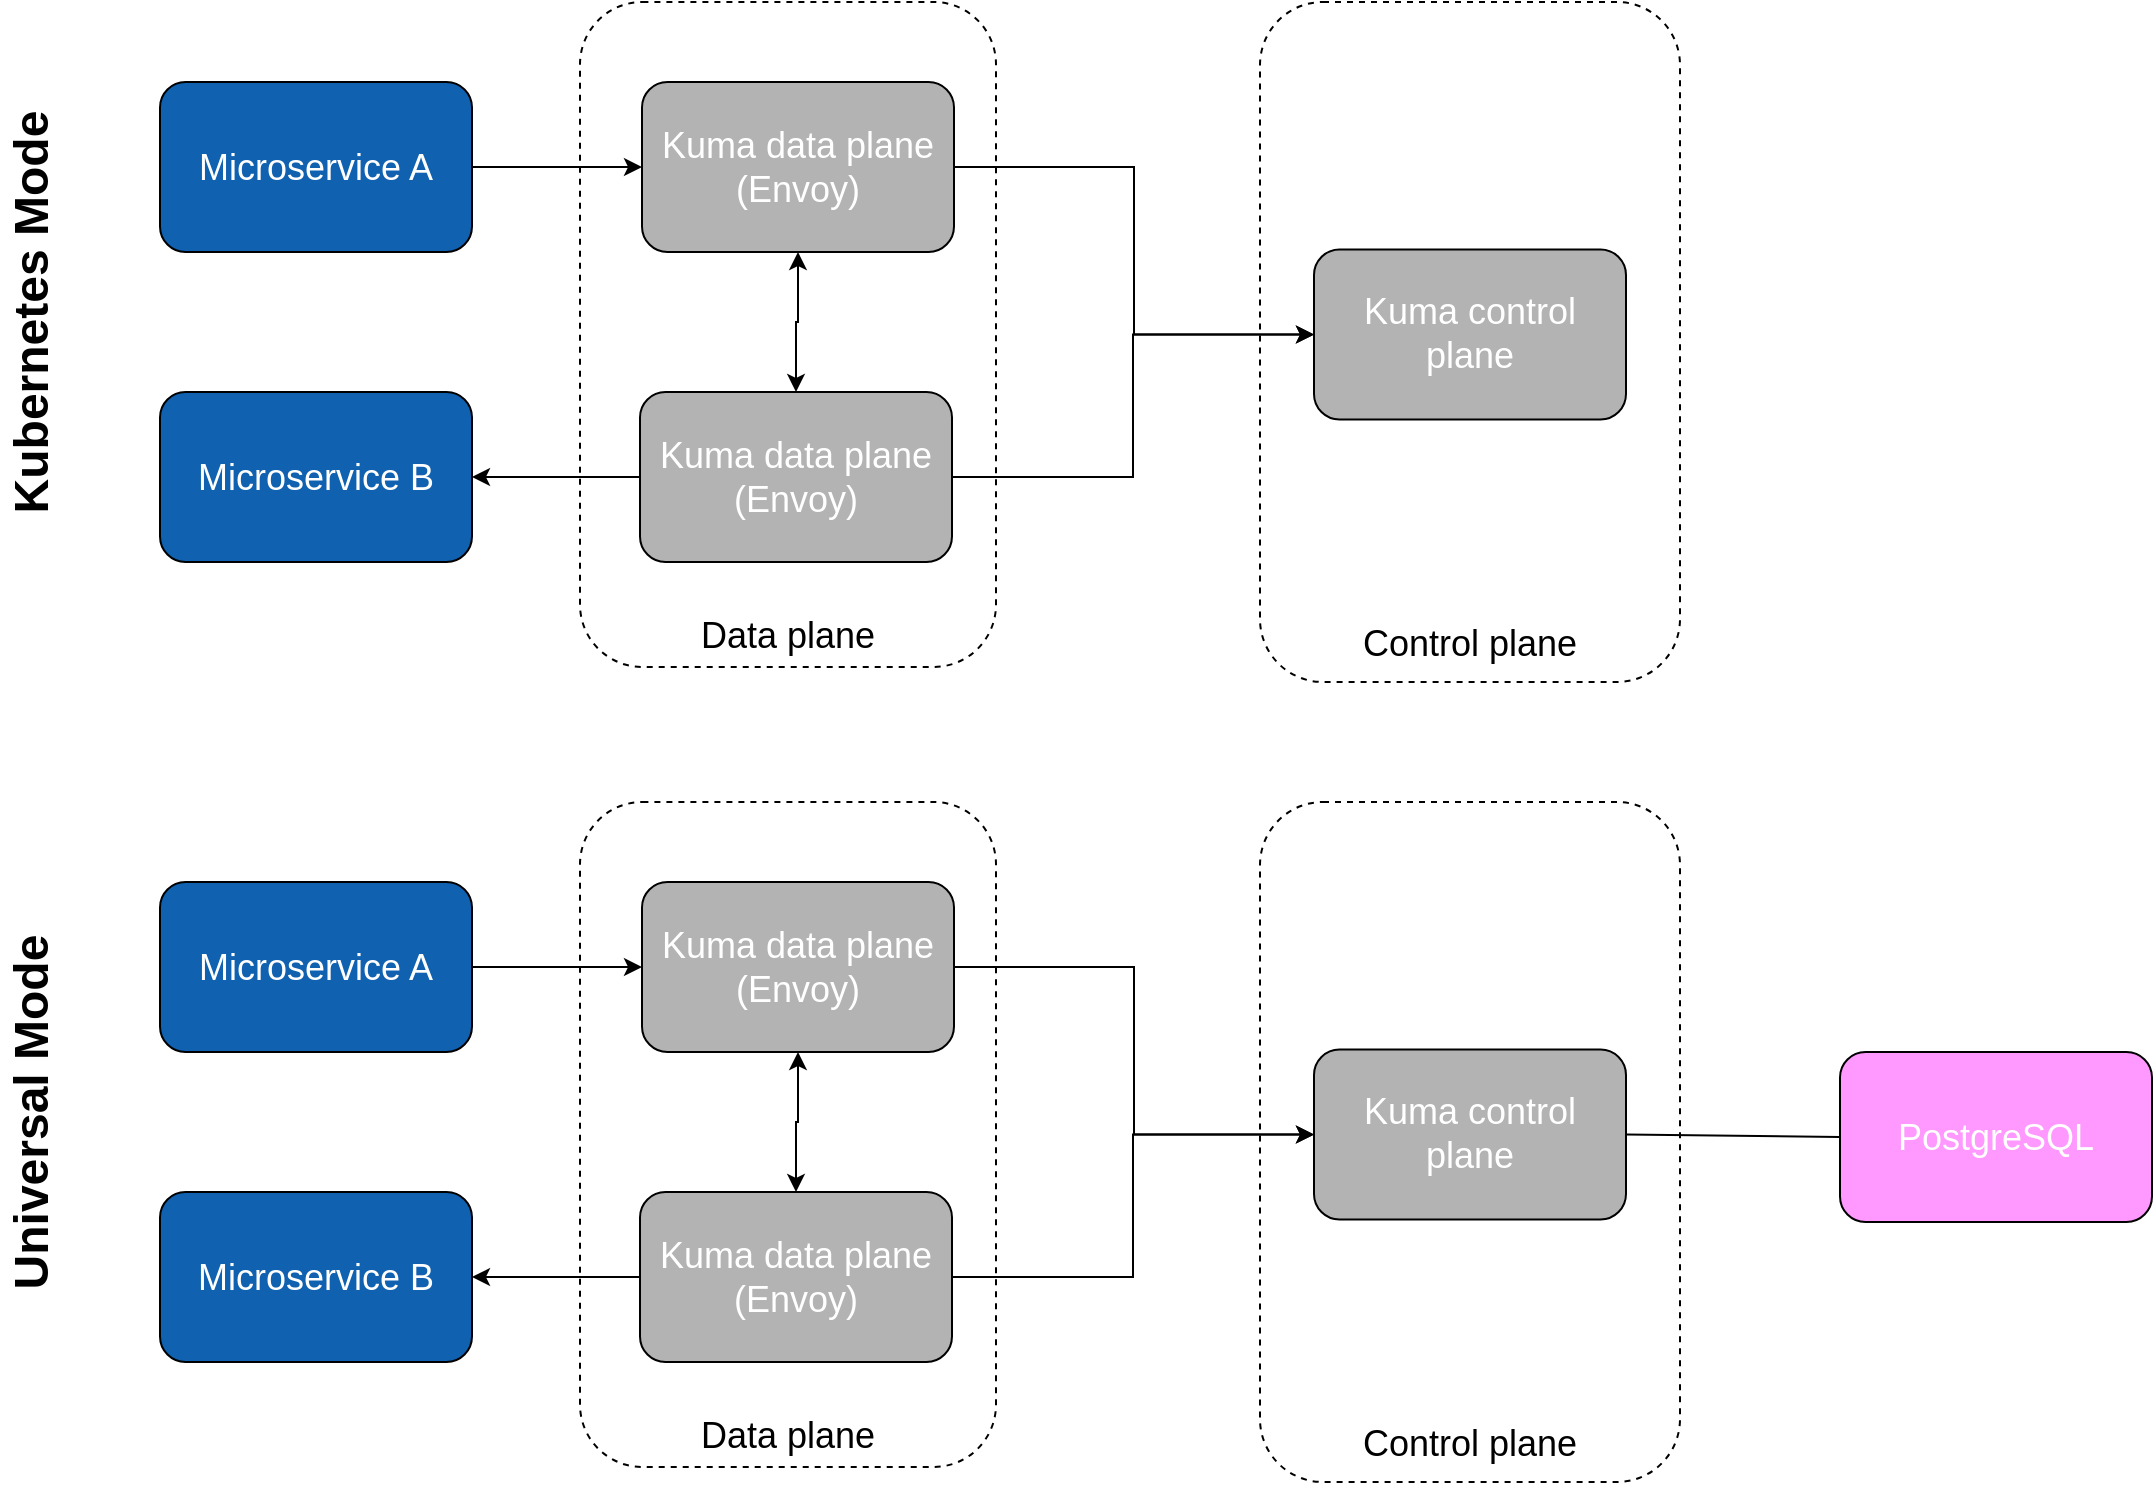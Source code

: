 <mxfile version="21.0.2" type="google"><diagram name="Page-1" id="PvLi_mYIjDR4b_KCedA1"><mxGraphModel grid="1" page="1" gridSize="10" guides="1" tooltips="1" connect="1" arrows="1" fold="1" pageScale="1" pageWidth="827" pageHeight="1169" math="0" shadow="0"><root><mxCell id="0"/><mxCell id="1" parent="0"/><mxCell id="05xBqr8pVM3PblcaJeXo-1" value="&lt;font color=&quot;#000000&quot;&gt;&lt;br&gt;&lt;br&gt;&lt;br&gt;&lt;br&gt;&lt;br&gt;&lt;br&gt;&lt;br&gt;&lt;br&gt;&lt;br&gt;&lt;br&gt;&lt;br&gt;&lt;div style=&quot;text-align: right;&quot;&gt;&lt;span style=&quot;background-color: initial;&quot;&gt;&lt;br&gt;&lt;/span&gt;&lt;/div&gt;&lt;div style=&quot;text-align: right;&quot;&gt;&lt;span style=&quot;background-color: initial;&quot;&gt;&lt;br&gt;&lt;/span&gt;&lt;/div&gt;&lt;div style=&quot;text-align: right;&quot;&gt;&lt;span style=&quot;background-color: initial;&quot;&gt;&lt;br&gt;&lt;/span&gt;&lt;/div&gt;&lt;div style=&quot;text-align: right;&quot;&gt;&lt;span style=&quot;background-color: initial;&quot;&gt;Control plane&lt;/span&gt;&lt;/div&gt;&lt;/font&gt;" style="rounded=1;whiteSpace=wrap;html=1;labelBackgroundColor=none;strokeColor=#000000;fontSize=18;fontColor=#B3B3B3;fillColor=none;dashed=1;" vertex="1" parent="1"><mxGeometry x="660" y="2720" width="210" height="340" as="geometry"/></mxCell><mxCell id="05xBqr8pVM3PblcaJeXo-2" value="&lt;span style=&quot;text-align: right; color: rgb(0, 0, 0); background-color: initial;&quot;&gt;&lt;br&gt;&lt;br&gt;&lt;br&gt;&lt;br&gt;&lt;br&gt;&lt;br&gt;&lt;br&gt;&lt;br&gt;&lt;br&gt;&lt;br&gt;&lt;br&gt;&lt;br&gt;&lt;br&gt;&lt;br&gt;Data plane&lt;/span&gt;&lt;font color=&quot;#000000&quot;&gt;&lt;br&gt;&lt;/font&gt;" style="rounded=1;whiteSpace=wrap;html=1;labelBackgroundColor=none;strokeColor=#000000;fontSize=18;fontColor=#B3B3B3;fillColor=none;dashed=1;" vertex="1" parent="1"><mxGeometry x="320" y="2720" width="208" height="332.5" as="geometry"/></mxCell><mxCell id="05xBqr8pVM3PblcaJeXo-3" style="edgeStyle=orthogonalEdgeStyle;rounded=0;orthogonalLoop=1;jettySize=auto;html=1;exitX=1;exitY=0.5;exitDx=0;exitDy=0;entryX=0;entryY=0.5;entryDx=0;entryDy=0;fontSize=18;fontColor=#B3B3B3;" edge="1" parent="1" source="05xBqr8pVM3PblcaJeXo-4" target="05xBqr8pVM3PblcaJeXo-8"><mxGeometry relative="1" as="geometry"/></mxCell><mxCell id="05xBqr8pVM3PblcaJeXo-4" value="&lt;font color=&quot;#ffffff&quot;&gt;Microservice A&lt;/font&gt;" style="rounded=1;whiteSpace=wrap;html=1;fontSize=18;fillColor=#1061B0;" vertex="1" parent="1"><mxGeometry x="110" y="2760" width="156" height="85" as="geometry"/></mxCell><mxCell id="05xBqr8pVM3PblcaJeXo-5" value="&lt;font color=&quot;#ffffff&quot;&gt;Microservice B&lt;/font&gt;" style="rounded=1;whiteSpace=wrap;html=1;fontSize=18;fillColor=#1061B0;" vertex="1" parent="1"><mxGeometry x="110" y="2915" width="156" height="85" as="geometry"/></mxCell><mxCell id="05xBqr8pVM3PblcaJeXo-6" style="edgeStyle=orthogonalEdgeStyle;rounded=0;orthogonalLoop=1;jettySize=auto;html=1;exitX=0.5;exitY=1;exitDx=0;exitDy=0;entryX=0.5;entryY=0;entryDx=0;entryDy=0;fontSize=18;fontColor=#B3B3B3;startArrow=classic;startFill=1;" edge="1" parent="1" source="05xBqr8pVM3PblcaJeXo-8" target="05xBqr8pVM3PblcaJeXo-11"><mxGeometry relative="1" as="geometry"/></mxCell><mxCell id="05xBqr8pVM3PblcaJeXo-7" style="edgeStyle=orthogonalEdgeStyle;rounded=0;orthogonalLoop=1;jettySize=auto;html=1;exitX=1;exitY=0.5;exitDx=0;exitDy=0;entryX=0;entryY=0.5;entryDx=0;entryDy=0;fontSize=18;fontColor=#000000;" edge="1" parent="1" source="05xBqr8pVM3PblcaJeXo-8" target="05xBqr8pVM3PblcaJeXo-12"><mxGeometry relative="1" as="geometry"><mxPoint x="682" y="2802.5" as="targetPoint"/></mxGeometry></mxCell><mxCell id="05xBqr8pVM3PblcaJeXo-8" value="&lt;font color=&quot;#ffffff&quot;&gt;Kuma data plane&lt;br&gt;(Envoy)&lt;br&gt;&lt;/font&gt;" style="rounded=1;whiteSpace=wrap;html=1;fontSize=18;fillColor=#B3B3B3;" vertex="1" parent="1"><mxGeometry x="351" y="2760" width="156" height="85" as="geometry"/></mxCell><mxCell id="05xBqr8pVM3PblcaJeXo-9" style="edgeStyle=orthogonalEdgeStyle;rounded=0;orthogonalLoop=1;jettySize=auto;html=1;exitX=0;exitY=0.5;exitDx=0;exitDy=0;entryX=1;entryY=0.5;entryDx=0;entryDy=0;fontSize=18;fontColor=#B3B3B3;" edge="1" parent="1" source="05xBqr8pVM3PblcaJeXo-11" target="05xBqr8pVM3PblcaJeXo-5"><mxGeometry relative="1" as="geometry"/></mxCell><mxCell id="05xBqr8pVM3PblcaJeXo-10" style="edgeStyle=orthogonalEdgeStyle;rounded=0;orthogonalLoop=1;jettySize=auto;html=1;exitX=1;exitY=0.5;exitDx=0;exitDy=0;entryX=0;entryY=0.5;entryDx=0;entryDy=0;fontSize=18;fontColor=#000000;" edge="1" parent="1" source="05xBqr8pVM3PblcaJeXo-11" target="05xBqr8pVM3PblcaJeXo-12"><mxGeometry relative="1" as="geometry"/></mxCell><mxCell id="05xBqr8pVM3PblcaJeXo-11" value="&lt;font color=&quot;#ffffff&quot;&gt;Kuma data plane&lt;br&gt;(Envoy)&lt;br&gt;&lt;/font&gt;" style="rounded=1;whiteSpace=wrap;html=1;fontSize=18;fillColor=#B3B3B3;" vertex="1" parent="1"><mxGeometry x="350" y="2915" width="156" height="85" as="geometry"/></mxCell><mxCell id="05xBqr8pVM3PblcaJeXo-12" value="&lt;font color=&quot;#ffffff&quot;&gt;Kuma control plane&lt;/font&gt;" style="rounded=1;whiteSpace=wrap;html=1;fontSize=18;fillColor=#B3B3B3;" vertex="1" parent="1"><mxGeometry x="687" y="2843.75" width="156" height="85" as="geometry"/></mxCell><mxCell id="05xBqr8pVM3PblcaJeXo-13" value="&lt;font color=&quot;#000000&quot;&gt;&lt;br&gt;&lt;br&gt;&lt;br&gt;&lt;br&gt;&lt;br&gt;&lt;br&gt;&lt;br&gt;&lt;br&gt;&lt;br&gt;&lt;br&gt;&lt;br&gt;&lt;div style=&quot;text-align: right;&quot;&gt;&lt;span style=&quot;background-color: initial;&quot;&gt;&lt;br&gt;&lt;/span&gt;&lt;/div&gt;&lt;div style=&quot;text-align: right;&quot;&gt;&lt;span style=&quot;background-color: initial;&quot;&gt;&lt;br&gt;&lt;/span&gt;&lt;/div&gt;&lt;div style=&quot;text-align: right;&quot;&gt;&lt;span style=&quot;background-color: initial;&quot;&gt;&lt;br&gt;&lt;/span&gt;&lt;/div&gt;&lt;div style=&quot;text-align: right;&quot;&gt;&lt;span style=&quot;background-color: initial;&quot;&gt;Control plane&lt;/span&gt;&lt;/div&gt;&lt;/font&gt;" style="rounded=1;whiteSpace=wrap;html=1;labelBackgroundColor=none;strokeColor=#000000;fontSize=18;fontColor=#B3B3B3;fillColor=none;dashed=1;" vertex="1" parent="1"><mxGeometry x="660" y="3120" width="210" height="340" as="geometry"/></mxCell><mxCell id="05xBqr8pVM3PblcaJeXo-14" value="&lt;span style=&quot;text-align: right; color: rgb(0, 0, 0); background-color: initial;&quot;&gt;&lt;br&gt;&lt;br&gt;&lt;br&gt;&lt;br&gt;&lt;br&gt;&lt;br&gt;&lt;br&gt;&lt;br&gt;&lt;br&gt;&lt;br&gt;&lt;br&gt;&lt;br&gt;&lt;br&gt;&lt;br&gt;Data plane&lt;/span&gt;&lt;font color=&quot;#000000&quot;&gt;&lt;br&gt;&lt;/font&gt;" style="rounded=1;whiteSpace=wrap;html=1;labelBackgroundColor=none;strokeColor=#000000;fontSize=18;fontColor=#B3B3B3;fillColor=none;dashed=1;" vertex="1" parent="1"><mxGeometry x="320" y="3120" width="208" height="332.5" as="geometry"/></mxCell><mxCell id="05xBqr8pVM3PblcaJeXo-15" style="edgeStyle=orthogonalEdgeStyle;rounded=0;orthogonalLoop=1;jettySize=auto;html=1;exitX=1;exitY=0.5;exitDx=0;exitDy=0;entryX=0;entryY=0.5;entryDx=0;entryDy=0;fontSize=18;fontColor=#B3B3B3;" edge="1" parent="1" source="05xBqr8pVM3PblcaJeXo-16" target="05xBqr8pVM3PblcaJeXo-20"><mxGeometry relative="1" as="geometry"/></mxCell><mxCell id="05xBqr8pVM3PblcaJeXo-16" value="&lt;font color=&quot;#ffffff&quot;&gt;Microservice A&lt;/font&gt;" style="rounded=1;whiteSpace=wrap;html=1;fontSize=18;fillColor=#1061B0;" vertex="1" parent="1"><mxGeometry x="110" y="3160" width="156" height="85" as="geometry"/></mxCell><mxCell id="05xBqr8pVM3PblcaJeXo-17" value="&lt;font color=&quot;#ffffff&quot;&gt;Microservice B&lt;/font&gt;" style="rounded=1;whiteSpace=wrap;html=1;fontSize=18;fillColor=#1061B0;" vertex="1" parent="1"><mxGeometry x="110" y="3315" width="156" height="85" as="geometry"/></mxCell><mxCell id="05xBqr8pVM3PblcaJeXo-18" style="edgeStyle=orthogonalEdgeStyle;rounded=0;orthogonalLoop=1;jettySize=auto;html=1;exitX=0.5;exitY=1;exitDx=0;exitDy=0;entryX=0.5;entryY=0;entryDx=0;entryDy=0;fontSize=18;fontColor=#B3B3B3;startArrow=classic;startFill=1;" edge="1" parent="1" source="05xBqr8pVM3PblcaJeXo-20" target="05xBqr8pVM3PblcaJeXo-23"><mxGeometry relative="1" as="geometry"/></mxCell><mxCell id="05xBqr8pVM3PblcaJeXo-19" style="edgeStyle=orthogonalEdgeStyle;rounded=0;orthogonalLoop=1;jettySize=auto;html=1;exitX=1;exitY=0.5;exitDx=0;exitDy=0;entryX=0;entryY=0.5;entryDx=0;entryDy=0;fontSize=18;fontColor=#000000;" edge="1" parent="1" source="05xBqr8pVM3PblcaJeXo-20" target="05xBqr8pVM3PblcaJeXo-25"><mxGeometry relative="1" as="geometry"><mxPoint x="682" y="3202.5" as="targetPoint"/></mxGeometry></mxCell><mxCell id="05xBqr8pVM3PblcaJeXo-20" value="&lt;font color=&quot;#ffffff&quot;&gt;Kuma data plane&lt;br&gt;(Envoy)&lt;br&gt;&lt;/font&gt;" style="rounded=1;whiteSpace=wrap;html=1;fontSize=18;fillColor=#B3B3B3;" vertex="1" parent="1"><mxGeometry x="351" y="3160" width="156" height="85" as="geometry"/></mxCell><mxCell id="05xBqr8pVM3PblcaJeXo-21" style="edgeStyle=orthogonalEdgeStyle;rounded=0;orthogonalLoop=1;jettySize=auto;html=1;exitX=0;exitY=0.5;exitDx=0;exitDy=0;entryX=1;entryY=0.5;entryDx=0;entryDy=0;fontSize=18;fontColor=#B3B3B3;" edge="1" parent="1" source="05xBqr8pVM3PblcaJeXo-23" target="05xBqr8pVM3PblcaJeXo-17"><mxGeometry relative="1" as="geometry"/></mxCell><mxCell id="05xBqr8pVM3PblcaJeXo-22" style="edgeStyle=orthogonalEdgeStyle;rounded=0;orthogonalLoop=1;jettySize=auto;html=1;exitX=1;exitY=0.5;exitDx=0;exitDy=0;entryX=0;entryY=0.5;entryDx=0;entryDy=0;fontSize=18;fontColor=#000000;" edge="1" parent="1" source="05xBqr8pVM3PblcaJeXo-23" target="05xBqr8pVM3PblcaJeXo-25"><mxGeometry relative="1" as="geometry"/></mxCell><mxCell id="05xBqr8pVM3PblcaJeXo-23" value="&lt;font color=&quot;#ffffff&quot;&gt;Kuma data plane&lt;br&gt;(Envoy)&lt;br&gt;&lt;/font&gt;" style="rounded=1;whiteSpace=wrap;html=1;fontSize=18;fillColor=#B3B3B3;" vertex="1" parent="1"><mxGeometry x="350" y="3315" width="156" height="85" as="geometry"/></mxCell><mxCell id="05xBqr8pVM3PblcaJeXo-24" style="edgeStyle=none;html=1;exitX=1;exitY=0.5;exitDx=0;exitDy=0;entryX=0;entryY=0.5;entryDx=0;entryDy=0;startArrow=none;startFill=0;endArrow=none;endFill=0;" edge="1" parent="1" source="05xBqr8pVM3PblcaJeXo-25" target="05xBqr8pVM3PblcaJeXo-26"><mxGeometry relative="1" as="geometry"/></mxCell><mxCell id="05xBqr8pVM3PblcaJeXo-25" value="&lt;font color=&quot;#ffffff&quot;&gt;Kuma control plane&lt;/font&gt;" style="rounded=1;whiteSpace=wrap;html=1;fontSize=18;fillColor=#B3B3B3;" vertex="1" parent="1"><mxGeometry x="687" y="3243.75" width="156" height="85" as="geometry"/></mxCell><mxCell id="05xBqr8pVM3PblcaJeXo-26" value="&lt;font color=&quot;#ffffff&quot;&gt;PostgreSQL&lt;br&gt;&lt;/font&gt;" style="rounded=1;whiteSpace=wrap;html=1;fontSize=18;fillColor=#FF99FF;" vertex="1" parent="1"><mxGeometry x="950" y="3245" width="156" height="85" as="geometry"/></mxCell><mxCell id="05xBqr8pVM3PblcaJeXo-27" value="&lt;font style=&quot;font-size: 24px;&quot;&gt;&lt;b&gt;Kubernetes Mode&lt;/b&gt;&lt;/font&gt;" style="text;html=1;strokeColor=none;fillColor=none;align=center;verticalAlign=middle;whiteSpace=wrap;rounded=0;rotation=270;" vertex="1" parent="1"><mxGeometry x="-60" y="2860" width="212" height="30" as="geometry"/></mxCell><mxCell id="05xBqr8pVM3PblcaJeXo-28" value="&lt;font style=&quot;font-size: 24px;&quot;&gt;&lt;b&gt;Universal Mode&lt;/b&gt;&lt;/font&gt;" style="text;html=1;strokeColor=none;fillColor=none;align=center;verticalAlign=middle;whiteSpace=wrap;rounded=0;rotation=270;" vertex="1" parent="1"><mxGeometry x="-60" y="3260" width="212" height="30" as="geometry"/></mxCell></root></mxGraphModel></diagram></mxfile>